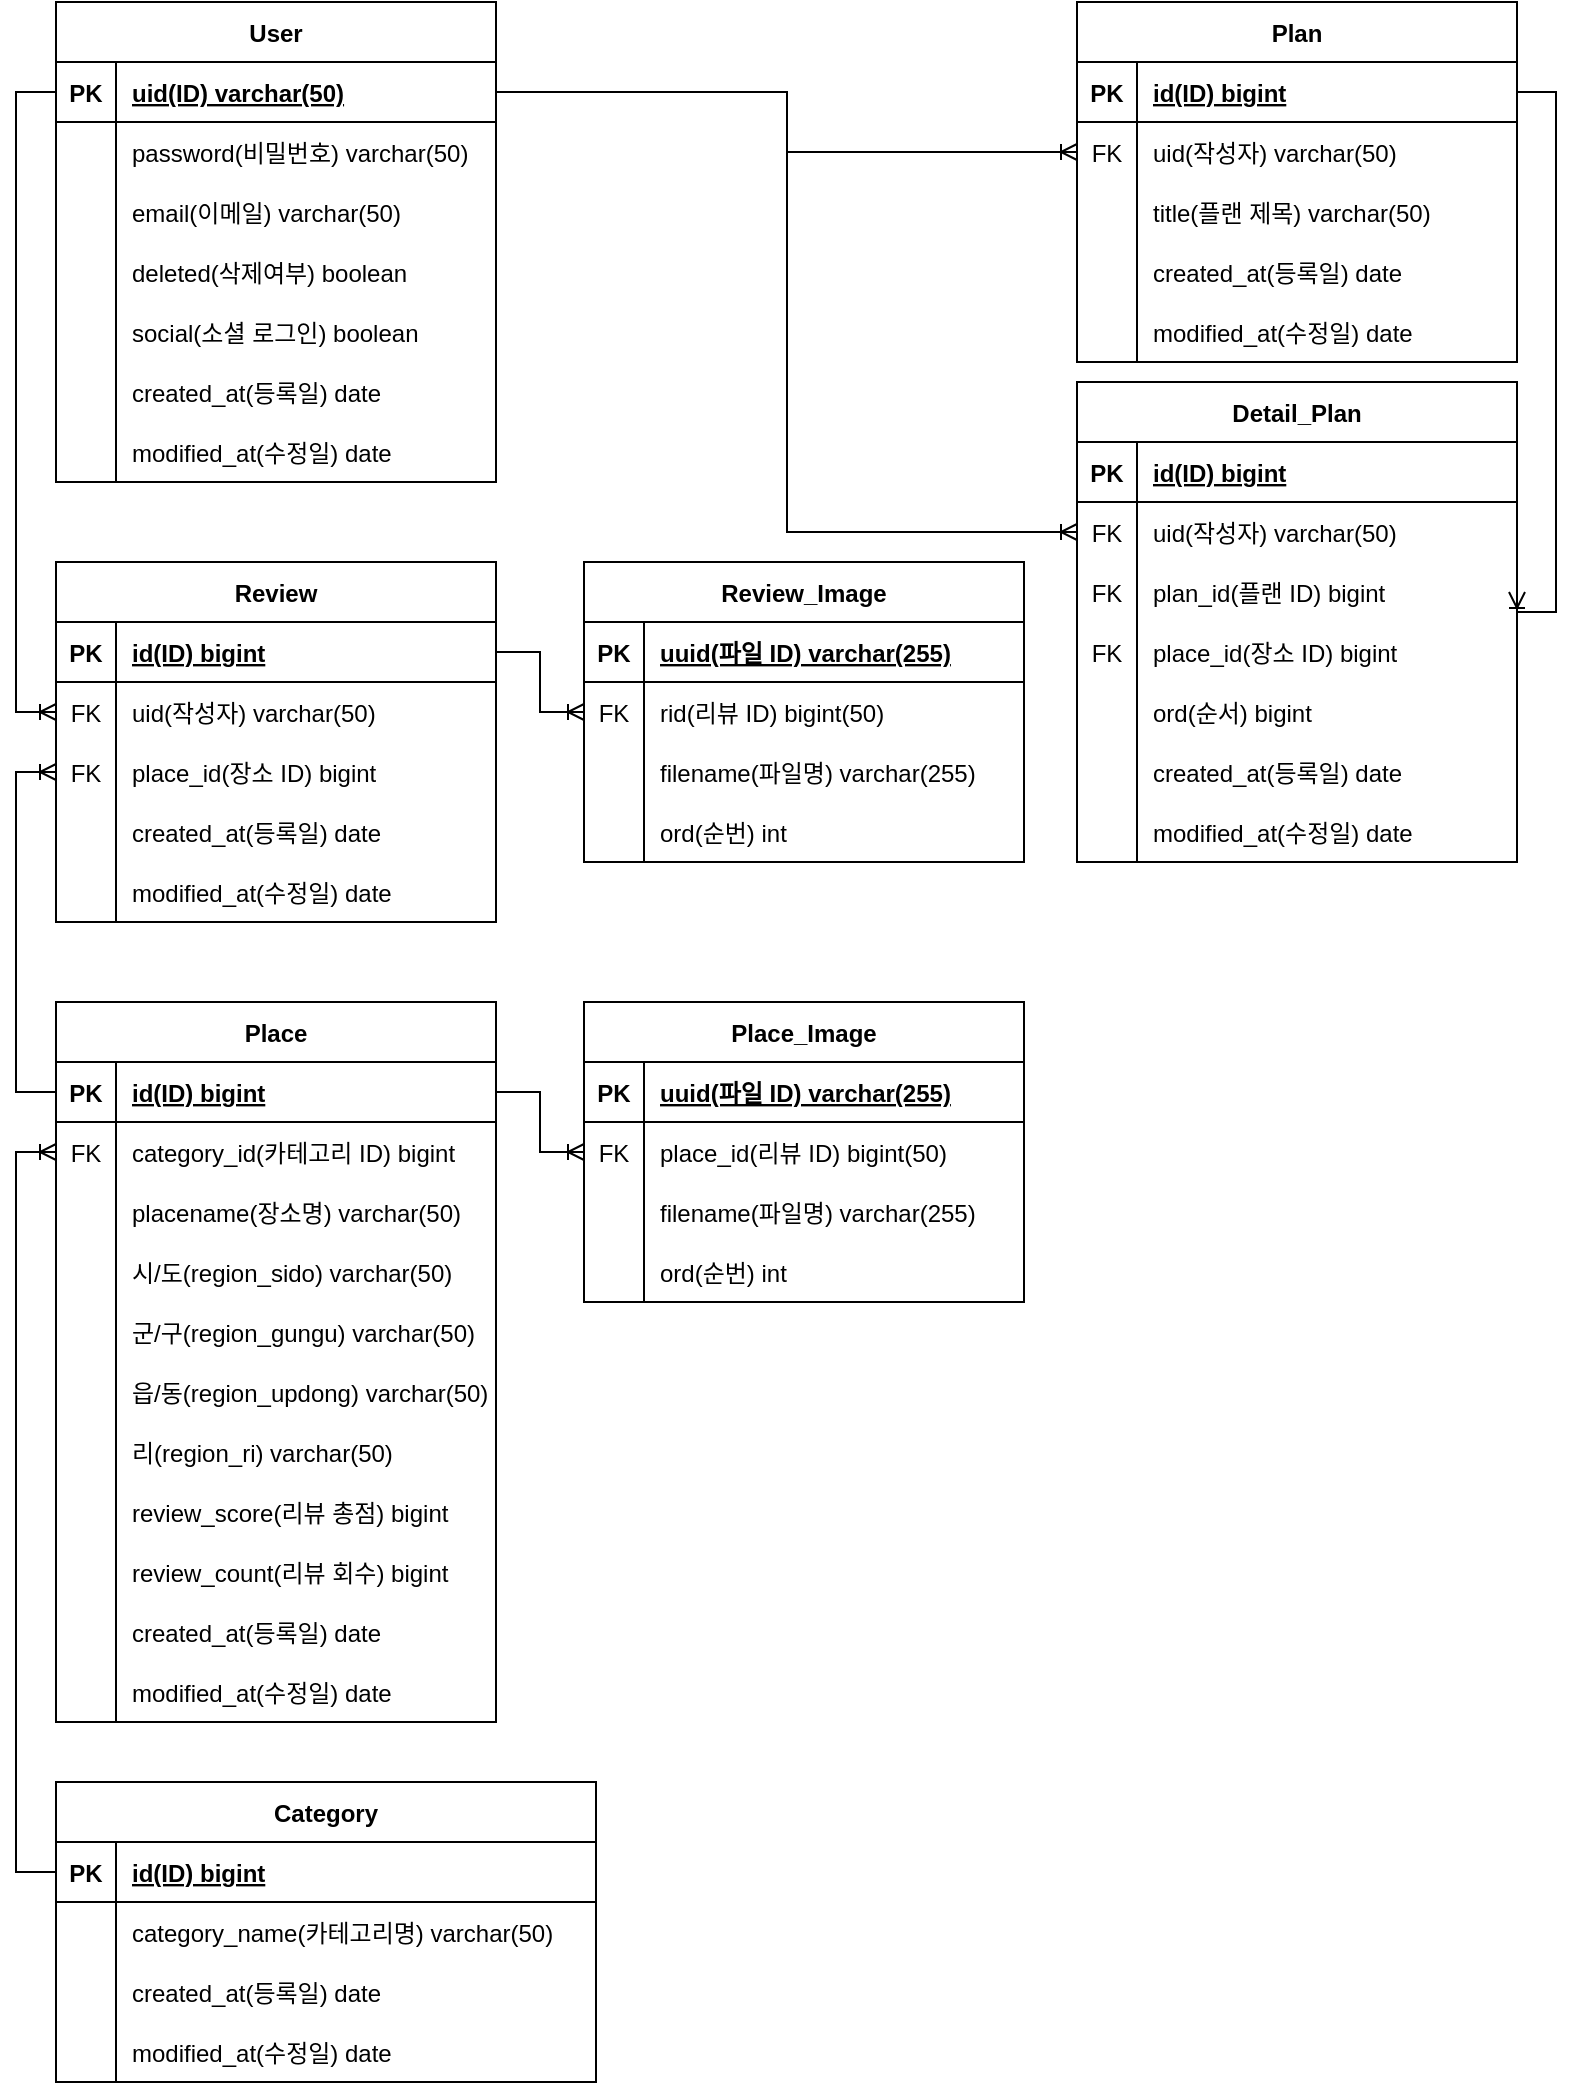 <mxfile version="20.2.3" type="github">
  <diagram id="C5RBs43oDa-KdzZeNtuy" name="Page-1">
    <mxGraphModel dx="2188" dy="1172" grid="1" gridSize="10" guides="1" tooltips="1" connect="1" arrows="1" fold="1" page="1" pageScale="1" pageWidth="827" pageHeight="1169" math="0" shadow="0">
      <root>
        <mxCell id="WIyWlLk6GJQsqaUBKTNV-0" />
        <mxCell id="WIyWlLk6GJQsqaUBKTNV-1" parent="WIyWlLk6GJQsqaUBKTNV-0" />
        <mxCell id="b-i07_85t2MNZCYWRwXk-25" value="User" style="shape=table;startSize=30;container=1;collapsible=1;childLayout=tableLayout;fixedRows=1;rowLines=0;fontStyle=1;align=center;resizeLast=1;" vertex="1" parent="WIyWlLk6GJQsqaUBKTNV-1">
          <mxGeometry x="40" y="40" width="220" height="240" as="geometry" />
        </mxCell>
        <mxCell id="b-i07_85t2MNZCYWRwXk-26" value="" style="shape=tableRow;horizontal=0;startSize=0;swimlaneHead=0;swimlaneBody=0;fillColor=none;collapsible=0;dropTarget=0;points=[[0,0.5],[1,0.5]];portConstraint=eastwest;top=0;left=0;right=0;bottom=1;" vertex="1" parent="b-i07_85t2MNZCYWRwXk-25">
          <mxGeometry y="30" width="220" height="30" as="geometry" />
        </mxCell>
        <mxCell id="b-i07_85t2MNZCYWRwXk-27" value="PK" style="shape=partialRectangle;connectable=0;fillColor=none;top=0;left=0;bottom=0;right=0;fontStyle=1;overflow=hidden;" vertex="1" parent="b-i07_85t2MNZCYWRwXk-26">
          <mxGeometry width="30" height="30" as="geometry">
            <mxRectangle width="30" height="30" as="alternateBounds" />
          </mxGeometry>
        </mxCell>
        <mxCell id="b-i07_85t2MNZCYWRwXk-28" value="uid(ID) varchar(50)" style="shape=partialRectangle;connectable=0;fillColor=none;top=0;left=0;bottom=0;right=0;align=left;spacingLeft=6;fontStyle=5;overflow=hidden;" vertex="1" parent="b-i07_85t2MNZCYWRwXk-26">
          <mxGeometry x="30" width="190" height="30" as="geometry">
            <mxRectangle width="190" height="30" as="alternateBounds" />
          </mxGeometry>
        </mxCell>
        <mxCell id="b-i07_85t2MNZCYWRwXk-29" value="" style="shape=tableRow;horizontal=0;startSize=0;swimlaneHead=0;swimlaneBody=0;fillColor=none;collapsible=0;dropTarget=0;points=[[0,0.5],[1,0.5]];portConstraint=eastwest;top=0;left=0;right=0;bottom=0;" vertex="1" parent="b-i07_85t2MNZCYWRwXk-25">
          <mxGeometry y="60" width="220" height="30" as="geometry" />
        </mxCell>
        <mxCell id="b-i07_85t2MNZCYWRwXk-30" value="" style="shape=partialRectangle;connectable=0;fillColor=none;top=0;left=0;bottom=0;right=0;editable=1;overflow=hidden;" vertex="1" parent="b-i07_85t2MNZCYWRwXk-29">
          <mxGeometry width="30" height="30" as="geometry">
            <mxRectangle width="30" height="30" as="alternateBounds" />
          </mxGeometry>
        </mxCell>
        <mxCell id="b-i07_85t2MNZCYWRwXk-31" value="password(비밀번호) varchar(50)" style="shape=partialRectangle;connectable=0;fillColor=none;top=0;left=0;bottom=0;right=0;align=left;spacingLeft=6;overflow=hidden;" vertex="1" parent="b-i07_85t2MNZCYWRwXk-29">
          <mxGeometry x="30" width="190" height="30" as="geometry">
            <mxRectangle width="190" height="30" as="alternateBounds" />
          </mxGeometry>
        </mxCell>
        <mxCell id="b-i07_85t2MNZCYWRwXk-32" value="" style="shape=tableRow;horizontal=0;startSize=0;swimlaneHead=0;swimlaneBody=0;fillColor=none;collapsible=0;dropTarget=0;points=[[0,0.5],[1,0.5]];portConstraint=eastwest;top=0;left=0;right=0;bottom=0;" vertex="1" parent="b-i07_85t2MNZCYWRwXk-25">
          <mxGeometry y="90" width="220" height="30" as="geometry" />
        </mxCell>
        <mxCell id="b-i07_85t2MNZCYWRwXk-33" value="" style="shape=partialRectangle;connectable=0;fillColor=none;top=0;left=0;bottom=0;right=0;editable=1;overflow=hidden;" vertex="1" parent="b-i07_85t2MNZCYWRwXk-32">
          <mxGeometry width="30" height="30" as="geometry">
            <mxRectangle width="30" height="30" as="alternateBounds" />
          </mxGeometry>
        </mxCell>
        <mxCell id="b-i07_85t2MNZCYWRwXk-34" value="email(이메일) varchar(50)" style="shape=partialRectangle;connectable=0;fillColor=none;top=0;left=0;bottom=0;right=0;align=left;spacingLeft=6;overflow=hidden;" vertex="1" parent="b-i07_85t2MNZCYWRwXk-32">
          <mxGeometry x="30" width="190" height="30" as="geometry">
            <mxRectangle width="190" height="30" as="alternateBounds" />
          </mxGeometry>
        </mxCell>
        <mxCell id="b-i07_85t2MNZCYWRwXk-35" value="" style="shape=tableRow;horizontal=0;startSize=0;swimlaneHead=0;swimlaneBody=0;fillColor=none;collapsible=0;dropTarget=0;points=[[0,0.5],[1,0.5]];portConstraint=eastwest;top=0;left=0;right=0;bottom=0;" vertex="1" parent="b-i07_85t2MNZCYWRwXk-25">
          <mxGeometry y="120" width="220" height="30" as="geometry" />
        </mxCell>
        <mxCell id="b-i07_85t2MNZCYWRwXk-36" value="" style="shape=partialRectangle;connectable=0;fillColor=none;top=0;left=0;bottom=0;right=0;editable=1;overflow=hidden;" vertex="1" parent="b-i07_85t2MNZCYWRwXk-35">
          <mxGeometry width="30" height="30" as="geometry">
            <mxRectangle width="30" height="30" as="alternateBounds" />
          </mxGeometry>
        </mxCell>
        <mxCell id="b-i07_85t2MNZCYWRwXk-37" value="deleted(삭제여부) boolean" style="shape=partialRectangle;connectable=0;fillColor=none;top=0;left=0;bottom=0;right=0;align=left;spacingLeft=6;overflow=hidden;" vertex="1" parent="b-i07_85t2MNZCYWRwXk-35">
          <mxGeometry x="30" width="190" height="30" as="geometry">
            <mxRectangle width="190" height="30" as="alternateBounds" />
          </mxGeometry>
        </mxCell>
        <mxCell id="b-i07_85t2MNZCYWRwXk-38" value="" style="shape=tableRow;horizontal=0;startSize=0;swimlaneHead=0;swimlaneBody=0;fillColor=none;collapsible=0;dropTarget=0;points=[[0,0.5],[1,0.5]];portConstraint=eastwest;top=0;left=0;right=0;bottom=0;" vertex="1" parent="b-i07_85t2MNZCYWRwXk-25">
          <mxGeometry y="150" width="220" height="30" as="geometry" />
        </mxCell>
        <mxCell id="b-i07_85t2MNZCYWRwXk-39" value="" style="shape=partialRectangle;connectable=0;fillColor=none;top=0;left=0;bottom=0;right=0;editable=1;overflow=hidden;" vertex="1" parent="b-i07_85t2MNZCYWRwXk-38">
          <mxGeometry width="30" height="30" as="geometry">
            <mxRectangle width="30" height="30" as="alternateBounds" />
          </mxGeometry>
        </mxCell>
        <mxCell id="b-i07_85t2MNZCYWRwXk-40" value="social(소셜 로그인) boolean" style="shape=partialRectangle;connectable=0;fillColor=none;top=0;left=0;bottom=0;right=0;align=left;spacingLeft=6;overflow=hidden;" vertex="1" parent="b-i07_85t2MNZCYWRwXk-38">
          <mxGeometry x="30" width="190" height="30" as="geometry">
            <mxRectangle width="190" height="30" as="alternateBounds" />
          </mxGeometry>
        </mxCell>
        <mxCell id="b-i07_85t2MNZCYWRwXk-41" value="" style="shape=tableRow;horizontal=0;startSize=0;swimlaneHead=0;swimlaneBody=0;fillColor=none;collapsible=0;dropTarget=0;points=[[0,0.5],[1,0.5]];portConstraint=eastwest;top=0;left=0;right=0;bottom=0;" vertex="1" parent="b-i07_85t2MNZCYWRwXk-25">
          <mxGeometry y="180" width="220" height="30" as="geometry" />
        </mxCell>
        <mxCell id="b-i07_85t2MNZCYWRwXk-42" value="" style="shape=partialRectangle;connectable=0;fillColor=none;top=0;left=0;bottom=0;right=0;editable=1;overflow=hidden;" vertex="1" parent="b-i07_85t2MNZCYWRwXk-41">
          <mxGeometry width="30" height="30" as="geometry">
            <mxRectangle width="30" height="30" as="alternateBounds" />
          </mxGeometry>
        </mxCell>
        <mxCell id="b-i07_85t2MNZCYWRwXk-43" value="created_at(등록일) date" style="shape=partialRectangle;connectable=0;fillColor=none;top=0;left=0;bottom=0;right=0;align=left;spacingLeft=6;overflow=hidden;" vertex="1" parent="b-i07_85t2MNZCYWRwXk-41">
          <mxGeometry x="30" width="190" height="30" as="geometry">
            <mxRectangle width="190" height="30" as="alternateBounds" />
          </mxGeometry>
        </mxCell>
        <mxCell id="b-i07_85t2MNZCYWRwXk-44" value="" style="shape=tableRow;horizontal=0;startSize=0;swimlaneHead=0;swimlaneBody=0;fillColor=none;collapsible=0;dropTarget=0;points=[[0,0.5],[1,0.5]];portConstraint=eastwest;top=0;left=0;right=0;bottom=0;" vertex="1" parent="b-i07_85t2MNZCYWRwXk-25">
          <mxGeometry y="210" width="220" height="30" as="geometry" />
        </mxCell>
        <mxCell id="b-i07_85t2MNZCYWRwXk-45" value="" style="shape=partialRectangle;connectable=0;fillColor=none;top=0;left=0;bottom=0;right=0;editable=1;overflow=hidden;" vertex="1" parent="b-i07_85t2MNZCYWRwXk-44">
          <mxGeometry width="30" height="30" as="geometry">
            <mxRectangle width="30" height="30" as="alternateBounds" />
          </mxGeometry>
        </mxCell>
        <mxCell id="b-i07_85t2MNZCYWRwXk-46" value="modified_at(수정일) date" style="shape=partialRectangle;connectable=0;fillColor=none;top=0;left=0;bottom=0;right=0;align=left;spacingLeft=6;overflow=hidden;" vertex="1" parent="b-i07_85t2MNZCYWRwXk-44">
          <mxGeometry x="30" width="190" height="30" as="geometry">
            <mxRectangle width="190" height="30" as="alternateBounds" />
          </mxGeometry>
        </mxCell>
        <mxCell id="b-i07_85t2MNZCYWRwXk-50" value="Plan" style="shape=table;startSize=30;container=1;collapsible=1;childLayout=tableLayout;fixedRows=1;rowLines=0;fontStyle=1;align=center;resizeLast=1;" vertex="1" parent="WIyWlLk6GJQsqaUBKTNV-1">
          <mxGeometry x="550.5" y="40" width="220" height="180" as="geometry" />
        </mxCell>
        <mxCell id="b-i07_85t2MNZCYWRwXk-51" value="" style="shape=tableRow;horizontal=0;startSize=0;swimlaneHead=0;swimlaneBody=0;fillColor=none;collapsible=0;dropTarget=0;points=[[0,0.5],[1,0.5]];portConstraint=eastwest;top=0;left=0;right=0;bottom=1;" vertex="1" parent="b-i07_85t2MNZCYWRwXk-50">
          <mxGeometry y="30" width="220" height="30" as="geometry" />
        </mxCell>
        <mxCell id="b-i07_85t2MNZCYWRwXk-52" value="PK" style="shape=partialRectangle;connectable=0;fillColor=none;top=0;left=0;bottom=0;right=0;fontStyle=1;overflow=hidden;" vertex="1" parent="b-i07_85t2MNZCYWRwXk-51">
          <mxGeometry width="30" height="30" as="geometry">
            <mxRectangle width="30" height="30" as="alternateBounds" />
          </mxGeometry>
        </mxCell>
        <mxCell id="b-i07_85t2MNZCYWRwXk-53" value="id(ID) bigint" style="shape=partialRectangle;connectable=0;fillColor=none;top=0;left=0;bottom=0;right=0;align=left;spacingLeft=6;fontStyle=5;overflow=hidden;" vertex="1" parent="b-i07_85t2MNZCYWRwXk-51">
          <mxGeometry x="30" width="190" height="30" as="geometry">
            <mxRectangle width="190" height="30" as="alternateBounds" />
          </mxGeometry>
        </mxCell>
        <mxCell id="b-i07_85t2MNZCYWRwXk-54" value="" style="shape=tableRow;horizontal=0;startSize=0;swimlaneHead=0;swimlaneBody=0;fillColor=none;collapsible=0;dropTarget=0;points=[[0,0.5],[1,0.5]];portConstraint=eastwest;top=0;left=0;right=0;bottom=0;" vertex="1" parent="b-i07_85t2MNZCYWRwXk-50">
          <mxGeometry y="60" width="220" height="30" as="geometry" />
        </mxCell>
        <mxCell id="b-i07_85t2MNZCYWRwXk-55" value="FK" style="shape=partialRectangle;connectable=0;fillColor=none;top=0;left=0;bottom=0;right=0;editable=1;overflow=hidden;" vertex="1" parent="b-i07_85t2MNZCYWRwXk-54">
          <mxGeometry width="30" height="30" as="geometry">
            <mxRectangle width="30" height="30" as="alternateBounds" />
          </mxGeometry>
        </mxCell>
        <mxCell id="b-i07_85t2MNZCYWRwXk-56" value="uid(작성자) varchar(50)" style="shape=partialRectangle;connectable=0;fillColor=none;top=0;left=0;bottom=0;right=0;align=left;spacingLeft=6;overflow=hidden;" vertex="1" parent="b-i07_85t2MNZCYWRwXk-54">
          <mxGeometry x="30" width="190" height="30" as="geometry">
            <mxRectangle width="190" height="30" as="alternateBounds" />
          </mxGeometry>
        </mxCell>
        <mxCell id="b-i07_85t2MNZCYWRwXk-57" value="" style="shape=tableRow;horizontal=0;startSize=0;swimlaneHead=0;swimlaneBody=0;fillColor=none;collapsible=0;dropTarget=0;points=[[0,0.5],[1,0.5]];portConstraint=eastwest;top=0;left=0;right=0;bottom=0;" vertex="1" parent="b-i07_85t2MNZCYWRwXk-50">
          <mxGeometry y="90" width="220" height="30" as="geometry" />
        </mxCell>
        <mxCell id="b-i07_85t2MNZCYWRwXk-58" value="" style="shape=partialRectangle;connectable=0;fillColor=none;top=0;left=0;bottom=0;right=0;editable=1;overflow=hidden;" vertex="1" parent="b-i07_85t2MNZCYWRwXk-57">
          <mxGeometry width="30" height="30" as="geometry">
            <mxRectangle width="30" height="30" as="alternateBounds" />
          </mxGeometry>
        </mxCell>
        <mxCell id="b-i07_85t2MNZCYWRwXk-59" value="title(플랜 제목) varchar(50)" style="shape=partialRectangle;connectable=0;fillColor=none;top=0;left=0;bottom=0;right=0;align=left;spacingLeft=6;overflow=hidden;" vertex="1" parent="b-i07_85t2MNZCYWRwXk-57">
          <mxGeometry x="30" width="190" height="30" as="geometry">
            <mxRectangle width="190" height="30" as="alternateBounds" />
          </mxGeometry>
        </mxCell>
        <mxCell id="b-i07_85t2MNZCYWRwXk-66" value="" style="shape=tableRow;horizontal=0;startSize=0;swimlaneHead=0;swimlaneBody=0;fillColor=none;collapsible=0;dropTarget=0;points=[[0,0.5],[1,0.5]];portConstraint=eastwest;top=0;left=0;right=0;bottom=0;" vertex="1" parent="b-i07_85t2MNZCYWRwXk-50">
          <mxGeometry y="120" width="220" height="30" as="geometry" />
        </mxCell>
        <mxCell id="b-i07_85t2MNZCYWRwXk-67" value="" style="shape=partialRectangle;connectable=0;fillColor=none;top=0;left=0;bottom=0;right=0;editable=1;overflow=hidden;" vertex="1" parent="b-i07_85t2MNZCYWRwXk-66">
          <mxGeometry width="30" height="30" as="geometry">
            <mxRectangle width="30" height="30" as="alternateBounds" />
          </mxGeometry>
        </mxCell>
        <mxCell id="b-i07_85t2MNZCYWRwXk-68" value="created_at(등록일) date" style="shape=partialRectangle;connectable=0;fillColor=none;top=0;left=0;bottom=0;right=0;align=left;spacingLeft=6;overflow=hidden;" vertex="1" parent="b-i07_85t2MNZCYWRwXk-66">
          <mxGeometry x="30" width="190" height="30" as="geometry">
            <mxRectangle width="190" height="30" as="alternateBounds" />
          </mxGeometry>
        </mxCell>
        <mxCell id="b-i07_85t2MNZCYWRwXk-69" value="" style="shape=tableRow;horizontal=0;startSize=0;swimlaneHead=0;swimlaneBody=0;fillColor=none;collapsible=0;dropTarget=0;points=[[0,0.5],[1,0.5]];portConstraint=eastwest;top=0;left=0;right=0;bottom=0;" vertex="1" parent="b-i07_85t2MNZCYWRwXk-50">
          <mxGeometry y="150" width="220" height="30" as="geometry" />
        </mxCell>
        <mxCell id="b-i07_85t2MNZCYWRwXk-70" value="" style="shape=partialRectangle;connectable=0;fillColor=none;top=0;left=0;bottom=0;right=0;editable=1;overflow=hidden;" vertex="1" parent="b-i07_85t2MNZCYWRwXk-69">
          <mxGeometry width="30" height="30" as="geometry">
            <mxRectangle width="30" height="30" as="alternateBounds" />
          </mxGeometry>
        </mxCell>
        <mxCell id="b-i07_85t2MNZCYWRwXk-71" value="modified_at(수정일) date" style="shape=partialRectangle;connectable=0;fillColor=none;top=0;left=0;bottom=0;right=0;align=left;spacingLeft=6;overflow=hidden;" vertex="1" parent="b-i07_85t2MNZCYWRwXk-69">
          <mxGeometry x="30" width="190" height="30" as="geometry">
            <mxRectangle width="190" height="30" as="alternateBounds" />
          </mxGeometry>
        </mxCell>
        <mxCell id="b-i07_85t2MNZCYWRwXk-72" value="Detail_Plan" style="shape=table;startSize=30;container=1;collapsible=1;childLayout=tableLayout;fixedRows=1;rowLines=0;fontStyle=1;align=center;resizeLast=1;" vertex="1" parent="WIyWlLk6GJQsqaUBKTNV-1">
          <mxGeometry x="550.5" y="230" width="220" height="240" as="geometry" />
        </mxCell>
        <mxCell id="b-i07_85t2MNZCYWRwXk-73" value="" style="shape=tableRow;horizontal=0;startSize=0;swimlaneHead=0;swimlaneBody=0;fillColor=none;collapsible=0;dropTarget=0;points=[[0,0.5],[1,0.5]];portConstraint=eastwest;top=0;left=0;right=0;bottom=1;" vertex="1" parent="b-i07_85t2MNZCYWRwXk-72">
          <mxGeometry y="30" width="220" height="30" as="geometry" />
        </mxCell>
        <mxCell id="b-i07_85t2MNZCYWRwXk-74" value="PK" style="shape=partialRectangle;connectable=0;fillColor=none;top=0;left=0;bottom=0;right=0;fontStyle=1;overflow=hidden;" vertex="1" parent="b-i07_85t2MNZCYWRwXk-73">
          <mxGeometry width="30" height="30" as="geometry">
            <mxRectangle width="30" height="30" as="alternateBounds" />
          </mxGeometry>
        </mxCell>
        <mxCell id="b-i07_85t2MNZCYWRwXk-75" value="id(ID) bigint" style="shape=partialRectangle;connectable=0;fillColor=none;top=0;left=0;bottom=0;right=0;align=left;spacingLeft=6;fontStyle=5;overflow=hidden;" vertex="1" parent="b-i07_85t2MNZCYWRwXk-73">
          <mxGeometry x="30" width="190" height="30" as="geometry">
            <mxRectangle width="190" height="30" as="alternateBounds" />
          </mxGeometry>
        </mxCell>
        <mxCell id="b-i07_85t2MNZCYWRwXk-76" value="" style="shape=tableRow;horizontal=0;startSize=0;swimlaneHead=0;swimlaneBody=0;fillColor=none;collapsible=0;dropTarget=0;points=[[0,0.5],[1,0.5]];portConstraint=eastwest;top=0;left=0;right=0;bottom=0;" vertex="1" parent="b-i07_85t2MNZCYWRwXk-72">
          <mxGeometry y="60" width="220" height="30" as="geometry" />
        </mxCell>
        <mxCell id="b-i07_85t2MNZCYWRwXk-77" value="FK" style="shape=partialRectangle;connectable=0;fillColor=none;top=0;left=0;bottom=0;right=0;editable=1;overflow=hidden;" vertex="1" parent="b-i07_85t2MNZCYWRwXk-76">
          <mxGeometry width="30" height="30" as="geometry">
            <mxRectangle width="30" height="30" as="alternateBounds" />
          </mxGeometry>
        </mxCell>
        <mxCell id="b-i07_85t2MNZCYWRwXk-78" value="uid(작성자) varchar(50)" style="shape=partialRectangle;connectable=0;fillColor=none;top=0;left=0;bottom=0;right=0;align=left;spacingLeft=6;overflow=hidden;" vertex="1" parent="b-i07_85t2MNZCYWRwXk-76">
          <mxGeometry x="30" width="190" height="30" as="geometry">
            <mxRectangle width="190" height="30" as="alternateBounds" />
          </mxGeometry>
        </mxCell>
        <mxCell id="b-i07_85t2MNZCYWRwXk-91" value="" style="shape=tableRow;horizontal=0;startSize=0;swimlaneHead=0;swimlaneBody=0;fillColor=none;collapsible=0;dropTarget=0;points=[[0,0.5],[1,0.5]];portConstraint=eastwest;top=0;left=0;right=0;bottom=0;" vertex="1" parent="b-i07_85t2MNZCYWRwXk-72">
          <mxGeometry y="90" width="220" height="30" as="geometry" />
        </mxCell>
        <mxCell id="b-i07_85t2MNZCYWRwXk-92" value="FK" style="shape=partialRectangle;connectable=0;fillColor=none;top=0;left=0;bottom=0;right=0;editable=1;overflow=hidden;" vertex="1" parent="b-i07_85t2MNZCYWRwXk-91">
          <mxGeometry width="30" height="30" as="geometry">
            <mxRectangle width="30" height="30" as="alternateBounds" />
          </mxGeometry>
        </mxCell>
        <mxCell id="b-i07_85t2MNZCYWRwXk-93" value="plan_id(플랜 ID) bigint" style="shape=partialRectangle;connectable=0;fillColor=none;top=0;left=0;bottom=0;right=0;align=left;spacingLeft=6;overflow=hidden;" vertex="1" parent="b-i07_85t2MNZCYWRwXk-91">
          <mxGeometry x="30" width="190" height="30" as="geometry">
            <mxRectangle width="190" height="30" as="alternateBounds" />
          </mxGeometry>
        </mxCell>
        <mxCell id="b-i07_85t2MNZCYWRwXk-79" value="" style="shape=tableRow;horizontal=0;startSize=0;swimlaneHead=0;swimlaneBody=0;fillColor=none;collapsible=0;dropTarget=0;points=[[0,0.5],[1,0.5]];portConstraint=eastwest;top=0;left=0;right=0;bottom=0;" vertex="1" parent="b-i07_85t2MNZCYWRwXk-72">
          <mxGeometry y="120" width="220" height="30" as="geometry" />
        </mxCell>
        <mxCell id="b-i07_85t2MNZCYWRwXk-80" value="FK" style="shape=partialRectangle;connectable=0;fillColor=none;top=0;left=0;bottom=0;right=0;editable=1;overflow=hidden;" vertex="1" parent="b-i07_85t2MNZCYWRwXk-79">
          <mxGeometry width="30" height="30" as="geometry">
            <mxRectangle width="30" height="30" as="alternateBounds" />
          </mxGeometry>
        </mxCell>
        <mxCell id="b-i07_85t2MNZCYWRwXk-81" value="place_id(장소 ID) bigint" style="shape=partialRectangle;connectable=0;fillColor=none;top=0;left=0;bottom=0;right=0;align=left;spacingLeft=6;overflow=hidden;" vertex="1" parent="b-i07_85t2MNZCYWRwXk-79">
          <mxGeometry x="30" width="190" height="30" as="geometry">
            <mxRectangle width="190" height="30" as="alternateBounds" />
          </mxGeometry>
        </mxCell>
        <mxCell id="b-i07_85t2MNZCYWRwXk-190" value="" style="shape=tableRow;horizontal=0;startSize=0;swimlaneHead=0;swimlaneBody=0;fillColor=none;collapsible=0;dropTarget=0;points=[[0,0.5],[1,0.5]];portConstraint=eastwest;top=0;left=0;right=0;bottom=0;" vertex="1" parent="b-i07_85t2MNZCYWRwXk-72">
          <mxGeometry y="150" width="220" height="30" as="geometry" />
        </mxCell>
        <mxCell id="b-i07_85t2MNZCYWRwXk-191" value="" style="shape=partialRectangle;connectable=0;fillColor=none;top=0;left=0;bottom=0;right=0;editable=1;overflow=hidden;" vertex="1" parent="b-i07_85t2MNZCYWRwXk-190">
          <mxGeometry width="30" height="30" as="geometry">
            <mxRectangle width="30" height="30" as="alternateBounds" />
          </mxGeometry>
        </mxCell>
        <mxCell id="b-i07_85t2MNZCYWRwXk-192" value="ord(순서) bigint" style="shape=partialRectangle;connectable=0;fillColor=none;top=0;left=0;bottom=0;right=0;align=left;spacingLeft=6;overflow=hidden;" vertex="1" parent="b-i07_85t2MNZCYWRwXk-190">
          <mxGeometry x="30" width="190" height="30" as="geometry">
            <mxRectangle width="190" height="30" as="alternateBounds" />
          </mxGeometry>
        </mxCell>
        <mxCell id="b-i07_85t2MNZCYWRwXk-85" value="" style="shape=tableRow;horizontal=0;startSize=0;swimlaneHead=0;swimlaneBody=0;fillColor=none;collapsible=0;dropTarget=0;points=[[0,0.5],[1,0.5]];portConstraint=eastwest;top=0;left=0;right=0;bottom=0;" vertex="1" parent="b-i07_85t2MNZCYWRwXk-72">
          <mxGeometry y="180" width="220" height="30" as="geometry" />
        </mxCell>
        <mxCell id="b-i07_85t2MNZCYWRwXk-86" value="" style="shape=partialRectangle;connectable=0;fillColor=none;top=0;left=0;bottom=0;right=0;editable=1;overflow=hidden;" vertex="1" parent="b-i07_85t2MNZCYWRwXk-85">
          <mxGeometry width="30" height="30" as="geometry">
            <mxRectangle width="30" height="30" as="alternateBounds" />
          </mxGeometry>
        </mxCell>
        <mxCell id="b-i07_85t2MNZCYWRwXk-87" value="created_at(등록일) date" style="shape=partialRectangle;connectable=0;fillColor=none;top=0;left=0;bottom=0;right=0;align=left;spacingLeft=6;overflow=hidden;" vertex="1" parent="b-i07_85t2MNZCYWRwXk-85">
          <mxGeometry x="30" width="190" height="30" as="geometry">
            <mxRectangle width="190" height="30" as="alternateBounds" />
          </mxGeometry>
        </mxCell>
        <mxCell id="b-i07_85t2MNZCYWRwXk-88" value="" style="shape=tableRow;horizontal=0;startSize=0;swimlaneHead=0;swimlaneBody=0;fillColor=none;collapsible=0;dropTarget=0;points=[[0,0.5],[1,0.5]];portConstraint=eastwest;top=0;left=0;right=0;bottom=0;" vertex="1" parent="b-i07_85t2MNZCYWRwXk-72">
          <mxGeometry y="210" width="220" height="30" as="geometry" />
        </mxCell>
        <mxCell id="b-i07_85t2MNZCYWRwXk-89" value="" style="shape=partialRectangle;connectable=0;fillColor=none;top=0;left=0;bottom=0;right=0;editable=1;overflow=hidden;" vertex="1" parent="b-i07_85t2MNZCYWRwXk-88">
          <mxGeometry width="30" height="30" as="geometry">
            <mxRectangle width="30" height="30" as="alternateBounds" />
          </mxGeometry>
        </mxCell>
        <mxCell id="b-i07_85t2MNZCYWRwXk-90" value="modified_at(수정일) date" style="shape=partialRectangle;connectable=0;fillColor=none;top=0;left=0;bottom=0;right=0;align=left;spacingLeft=6;overflow=hidden;" vertex="1" parent="b-i07_85t2MNZCYWRwXk-88">
          <mxGeometry x="30" width="190" height="30" as="geometry">
            <mxRectangle width="190" height="30" as="alternateBounds" />
          </mxGeometry>
        </mxCell>
        <mxCell id="b-i07_85t2MNZCYWRwXk-97" value="Place" style="shape=table;startSize=30;container=1;collapsible=1;childLayout=tableLayout;fixedRows=1;rowLines=0;fontStyle=1;align=center;resizeLast=1;" vertex="1" parent="WIyWlLk6GJQsqaUBKTNV-1">
          <mxGeometry x="40" y="540" width="220" height="360" as="geometry" />
        </mxCell>
        <mxCell id="b-i07_85t2MNZCYWRwXk-98" value="" style="shape=tableRow;horizontal=0;startSize=0;swimlaneHead=0;swimlaneBody=0;fillColor=none;collapsible=0;dropTarget=0;points=[[0,0.5],[1,0.5]];portConstraint=eastwest;top=0;left=0;right=0;bottom=1;" vertex="1" parent="b-i07_85t2MNZCYWRwXk-97">
          <mxGeometry y="30" width="220" height="30" as="geometry" />
        </mxCell>
        <mxCell id="b-i07_85t2MNZCYWRwXk-99" value="PK" style="shape=partialRectangle;connectable=0;fillColor=none;top=0;left=0;bottom=0;right=0;fontStyle=1;overflow=hidden;" vertex="1" parent="b-i07_85t2MNZCYWRwXk-98">
          <mxGeometry width="30" height="30" as="geometry">
            <mxRectangle width="30" height="30" as="alternateBounds" />
          </mxGeometry>
        </mxCell>
        <mxCell id="b-i07_85t2MNZCYWRwXk-100" value="id(ID) bigint" style="shape=partialRectangle;connectable=0;fillColor=none;top=0;left=0;bottom=0;right=0;align=left;spacingLeft=6;fontStyle=5;overflow=hidden;" vertex="1" parent="b-i07_85t2MNZCYWRwXk-98">
          <mxGeometry x="30" width="190" height="30" as="geometry">
            <mxRectangle width="190" height="30" as="alternateBounds" />
          </mxGeometry>
        </mxCell>
        <mxCell id="b-i07_85t2MNZCYWRwXk-101" value="" style="shape=tableRow;horizontal=0;startSize=0;swimlaneHead=0;swimlaneBody=0;fillColor=none;collapsible=0;dropTarget=0;points=[[0,0.5],[1,0.5]];portConstraint=eastwest;top=0;left=0;right=0;bottom=0;" vertex="1" parent="b-i07_85t2MNZCYWRwXk-97">
          <mxGeometry y="60" width="220" height="30" as="geometry" />
        </mxCell>
        <mxCell id="b-i07_85t2MNZCYWRwXk-102" value="FK" style="shape=partialRectangle;connectable=0;fillColor=none;top=0;left=0;bottom=0;right=0;editable=1;overflow=hidden;" vertex="1" parent="b-i07_85t2MNZCYWRwXk-101">
          <mxGeometry width="30" height="30" as="geometry">
            <mxRectangle width="30" height="30" as="alternateBounds" />
          </mxGeometry>
        </mxCell>
        <mxCell id="b-i07_85t2MNZCYWRwXk-103" value="category_id(카테고리 ID) bigint" style="shape=partialRectangle;connectable=0;fillColor=none;top=0;left=0;bottom=0;right=0;align=left;spacingLeft=6;overflow=hidden;" vertex="1" parent="b-i07_85t2MNZCYWRwXk-101">
          <mxGeometry x="30" width="190" height="30" as="geometry">
            <mxRectangle width="190" height="30" as="alternateBounds" />
          </mxGeometry>
        </mxCell>
        <mxCell id="b-i07_85t2MNZCYWRwXk-186" value="" style="shape=tableRow;horizontal=0;startSize=0;swimlaneHead=0;swimlaneBody=0;fillColor=none;collapsible=0;dropTarget=0;points=[[0,0.5],[1,0.5]];portConstraint=eastwest;top=0;left=0;right=0;bottom=0;" vertex="1" parent="b-i07_85t2MNZCYWRwXk-97">
          <mxGeometry y="90" width="220" height="30" as="geometry" />
        </mxCell>
        <mxCell id="b-i07_85t2MNZCYWRwXk-187" value="" style="shape=partialRectangle;connectable=0;fillColor=none;top=0;left=0;bottom=0;right=0;editable=1;overflow=hidden;" vertex="1" parent="b-i07_85t2MNZCYWRwXk-186">
          <mxGeometry width="30" height="30" as="geometry">
            <mxRectangle width="30" height="30" as="alternateBounds" />
          </mxGeometry>
        </mxCell>
        <mxCell id="b-i07_85t2MNZCYWRwXk-188" value="placename(장소명) varchar(50)" style="shape=partialRectangle;connectable=0;fillColor=none;top=0;left=0;bottom=0;right=0;align=left;spacingLeft=6;overflow=hidden;" vertex="1" parent="b-i07_85t2MNZCYWRwXk-186">
          <mxGeometry x="30" width="190" height="30" as="geometry">
            <mxRectangle width="190" height="30" as="alternateBounds" />
          </mxGeometry>
        </mxCell>
        <mxCell id="b-i07_85t2MNZCYWRwXk-116" value="" style="shape=tableRow;horizontal=0;startSize=0;swimlaneHead=0;swimlaneBody=0;fillColor=none;collapsible=0;dropTarget=0;points=[[0,0.5],[1,0.5]];portConstraint=eastwest;top=0;left=0;right=0;bottom=0;" vertex="1" parent="b-i07_85t2MNZCYWRwXk-97">
          <mxGeometry y="120" width="220" height="30" as="geometry" />
        </mxCell>
        <mxCell id="b-i07_85t2MNZCYWRwXk-117" value="" style="shape=partialRectangle;connectable=0;fillColor=none;top=0;left=0;bottom=0;right=0;editable=1;overflow=hidden;" vertex="1" parent="b-i07_85t2MNZCYWRwXk-116">
          <mxGeometry width="30" height="30" as="geometry">
            <mxRectangle width="30" height="30" as="alternateBounds" />
          </mxGeometry>
        </mxCell>
        <mxCell id="b-i07_85t2MNZCYWRwXk-118" value="시/도(region_sido) varchar(50)" style="shape=partialRectangle;connectable=0;fillColor=none;top=0;left=0;bottom=0;right=0;align=left;spacingLeft=6;overflow=hidden;" vertex="1" parent="b-i07_85t2MNZCYWRwXk-116">
          <mxGeometry x="30" width="190" height="30" as="geometry">
            <mxRectangle width="190" height="30" as="alternateBounds" />
          </mxGeometry>
        </mxCell>
        <mxCell id="b-i07_85t2MNZCYWRwXk-119" value="" style="shape=tableRow;horizontal=0;startSize=0;swimlaneHead=0;swimlaneBody=0;fillColor=none;collapsible=0;dropTarget=0;points=[[0,0.5],[1,0.5]];portConstraint=eastwest;top=0;left=0;right=0;bottom=0;" vertex="1" parent="b-i07_85t2MNZCYWRwXk-97">
          <mxGeometry y="150" width="220" height="30" as="geometry" />
        </mxCell>
        <mxCell id="b-i07_85t2MNZCYWRwXk-120" value="" style="shape=partialRectangle;connectable=0;fillColor=none;top=0;left=0;bottom=0;right=0;editable=1;overflow=hidden;" vertex="1" parent="b-i07_85t2MNZCYWRwXk-119">
          <mxGeometry width="30" height="30" as="geometry">
            <mxRectangle width="30" height="30" as="alternateBounds" />
          </mxGeometry>
        </mxCell>
        <mxCell id="b-i07_85t2MNZCYWRwXk-121" value="군/구(region_gungu) varchar(50)" style="shape=partialRectangle;connectable=0;fillColor=none;top=0;left=0;bottom=0;right=0;align=left;spacingLeft=6;overflow=hidden;" vertex="1" parent="b-i07_85t2MNZCYWRwXk-119">
          <mxGeometry x="30" width="190" height="30" as="geometry">
            <mxRectangle width="190" height="30" as="alternateBounds" />
          </mxGeometry>
        </mxCell>
        <mxCell id="b-i07_85t2MNZCYWRwXk-122" value="" style="shape=tableRow;horizontal=0;startSize=0;swimlaneHead=0;swimlaneBody=0;fillColor=none;collapsible=0;dropTarget=0;points=[[0,0.5],[1,0.5]];portConstraint=eastwest;top=0;left=0;right=0;bottom=0;" vertex="1" parent="b-i07_85t2MNZCYWRwXk-97">
          <mxGeometry y="180" width="220" height="30" as="geometry" />
        </mxCell>
        <mxCell id="b-i07_85t2MNZCYWRwXk-123" value="" style="shape=partialRectangle;connectable=0;fillColor=none;top=0;left=0;bottom=0;right=0;editable=1;overflow=hidden;" vertex="1" parent="b-i07_85t2MNZCYWRwXk-122">
          <mxGeometry width="30" height="30" as="geometry">
            <mxRectangle width="30" height="30" as="alternateBounds" />
          </mxGeometry>
        </mxCell>
        <mxCell id="b-i07_85t2MNZCYWRwXk-124" value="읍/동(region_updong) varchar(50)" style="shape=partialRectangle;connectable=0;fillColor=none;top=0;left=0;bottom=0;right=0;align=left;spacingLeft=6;overflow=hidden;" vertex="1" parent="b-i07_85t2MNZCYWRwXk-122">
          <mxGeometry x="30" width="190" height="30" as="geometry">
            <mxRectangle width="190" height="30" as="alternateBounds" />
          </mxGeometry>
        </mxCell>
        <mxCell id="b-i07_85t2MNZCYWRwXk-125" value="" style="shape=tableRow;horizontal=0;startSize=0;swimlaneHead=0;swimlaneBody=0;fillColor=none;collapsible=0;dropTarget=0;points=[[0,0.5],[1,0.5]];portConstraint=eastwest;top=0;left=0;right=0;bottom=0;" vertex="1" parent="b-i07_85t2MNZCYWRwXk-97">
          <mxGeometry y="210" width="220" height="30" as="geometry" />
        </mxCell>
        <mxCell id="b-i07_85t2MNZCYWRwXk-126" value="" style="shape=partialRectangle;connectable=0;fillColor=none;top=0;left=0;bottom=0;right=0;editable=1;overflow=hidden;" vertex="1" parent="b-i07_85t2MNZCYWRwXk-125">
          <mxGeometry width="30" height="30" as="geometry">
            <mxRectangle width="30" height="30" as="alternateBounds" />
          </mxGeometry>
        </mxCell>
        <mxCell id="b-i07_85t2MNZCYWRwXk-127" value="리(region_ri) varchar(50)" style="shape=partialRectangle;connectable=0;fillColor=none;top=0;left=0;bottom=0;right=0;align=left;spacingLeft=6;overflow=hidden;" vertex="1" parent="b-i07_85t2MNZCYWRwXk-125">
          <mxGeometry x="30" width="190" height="30" as="geometry">
            <mxRectangle width="190" height="30" as="alternateBounds" />
          </mxGeometry>
        </mxCell>
        <mxCell id="b-i07_85t2MNZCYWRwXk-104" value="" style="shape=tableRow;horizontal=0;startSize=0;swimlaneHead=0;swimlaneBody=0;fillColor=none;collapsible=0;dropTarget=0;points=[[0,0.5],[1,0.5]];portConstraint=eastwest;top=0;left=0;right=0;bottom=0;" vertex="1" parent="b-i07_85t2MNZCYWRwXk-97">
          <mxGeometry y="240" width="220" height="30" as="geometry" />
        </mxCell>
        <mxCell id="b-i07_85t2MNZCYWRwXk-105" value="" style="shape=partialRectangle;connectable=0;fillColor=none;top=0;left=0;bottom=0;right=0;editable=1;overflow=hidden;" vertex="1" parent="b-i07_85t2MNZCYWRwXk-104">
          <mxGeometry width="30" height="30" as="geometry">
            <mxRectangle width="30" height="30" as="alternateBounds" />
          </mxGeometry>
        </mxCell>
        <mxCell id="b-i07_85t2MNZCYWRwXk-106" value="review_score(리뷰 총점) bigint" style="shape=partialRectangle;connectable=0;fillColor=none;top=0;left=0;bottom=0;right=0;align=left;spacingLeft=6;overflow=hidden;" vertex="1" parent="b-i07_85t2MNZCYWRwXk-104">
          <mxGeometry x="30" width="190" height="30" as="geometry">
            <mxRectangle width="190" height="30" as="alternateBounds" />
          </mxGeometry>
        </mxCell>
        <mxCell id="b-i07_85t2MNZCYWRwXk-113" value="" style="shape=tableRow;horizontal=0;startSize=0;swimlaneHead=0;swimlaneBody=0;fillColor=none;collapsible=0;dropTarget=0;points=[[0,0.5],[1,0.5]];portConstraint=eastwest;top=0;left=0;right=0;bottom=0;" vertex="1" parent="b-i07_85t2MNZCYWRwXk-97">
          <mxGeometry y="270" width="220" height="30" as="geometry" />
        </mxCell>
        <mxCell id="b-i07_85t2MNZCYWRwXk-114" value="" style="shape=partialRectangle;connectable=0;fillColor=none;top=0;left=0;bottom=0;right=0;editable=1;overflow=hidden;" vertex="1" parent="b-i07_85t2MNZCYWRwXk-113">
          <mxGeometry width="30" height="30" as="geometry">
            <mxRectangle width="30" height="30" as="alternateBounds" />
          </mxGeometry>
        </mxCell>
        <mxCell id="b-i07_85t2MNZCYWRwXk-115" value="review_count(리뷰 회수) bigint" style="shape=partialRectangle;connectable=0;fillColor=none;top=0;left=0;bottom=0;right=0;align=left;spacingLeft=6;overflow=hidden;" vertex="1" parent="b-i07_85t2MNZCYWRwXk-113">
          <mxGeometry x="30" width="190" height="30" as="geometry">
            <mxRectangle width="190" height="30" as="alternateBounds" />
          </mxGeometry>
        </mxCell>
        <mxCell id="b-i07_85t2MNZCYWRwXk-107" value="" style="shape=tableRow;horizontal=0;startSize=0;swimlaneHead=0;swimlaneBody=0;fillColor=none;collapsible=0;dropTarget=0;points=[[0,0.5],[1,0.5]];portConstraint=eastwest;top=0;left=0;right=0;bottom=0;" vertex="1" parent="b-i07_85t2MNZCYWRwXk-97">
          <mxGeometry y="300" width="220" height="30" as="geometry" />
        </mxCell>
        <mxCell id="b-i07_85t2MNZCYWRwXk-108" value="" style="shape=partialRectangle;connectable=0;fillColor=none;top=0;left=0;bottom=0;right=0;editable=1;overflow=hidden;" vertex="1" parent="b-i07_85t2MNZCYWRwXk-107">
          <mxGeometry width="30" height="30" as="geometry">
            <mxRectangle width="30" height="30" as="alternateBounds" />
          </mxGeometry>
        </mxCell>
        <mxCell id="b-i07_85t2MNZCYWRwXk-109" value="created_at(등록일) date" style="shape=partialRectangle;connectable=0;fillColor=none;top=0;left=0;bottom=0;right=0;align=left;spacingLeft=6;overflow=hidden;" vertex="1" parent="b-i07_85t2MNZCYWRwXk-107">
          <mxGeometry x="30" width="190" height="30" as="geometry">
            <mxRectangle width="190" height="30" as="alternateBounds" />
          </mxGeometry>
        </mxCell>
        <mxCell id="b-i07_85t2MNZCYWRwXk-110" value="" style="shape=tableRow;horizontal=0;startSize=0;swimlaneHead=0;swimlaneBody=0;fillColor=none;collapsible=0;dropTarget=0;points=[[0,0.5],[1,0.5]];portConstraint=eastwest;top=0;left=0;right=0;bottom=0;" vertex="1" parent="b-i07_85t2MNZCYWRwXk-97">
          <mxGeometry y="330" width="220" height="30" as="geometry" />
        </mxCell>
        <mxCell id="b-i07_85t2MNZCYWRwXk-111" value="" style="shape=partialRectangle;connectable=0;fillColor=none;top=0;left=0;bottom=0;right=0;editable=1;overflow=hidden;" vertex="1" parent="b-i07_85t2MNZCYWRwXk-110">
          <mxGeometry width="30" height="30" as="geometry">
            <mxRectangle width="30" height="30" as="alternateBounds" />
          </mxGeometry>
        </mxCell>
        <mxCell id="b-i07_85t2MNZCYWRwXk-112" value="modified_at(수정일) date" style="shape=partialRectangle;connectable=0;fillColor=none;top=0;left=0;bottom=0;right=0;align=left;spacingLeft=6;overflow=hidden;" vertex="1" parent="b-i07_85t2MNZCYWRwXk-110">
          <mxGeometry x="30" width="190" height="30" as="geometry">
            <mxRectangle width="190" height="30" as="alternateBounds" />
          </mxGeometry>
        </mxCell>
        <mxCell id="b-i07_85t2MNZCYWRwXk-128" value="Review" style="shape=table;startSize=30;container=1;collapsible=1;childLayout=tableLayout;fixedRows=1;rowLines=0;fontStyle=1;align=center;resizeLast=1;" vertex="1" parent="WIyWlLk6GJQsqaUBKTNV-1">
          <mxGeometry x="40" y="320" width="220" height="180" as="geometry" />
        </mxCell>
        <mxCell id="b-i07_85t2MNZCYWRwXk-129" value="" style="shape=tableRow;horizontal=0;startSize=0;swimlaneHead=0;swimlaneBody=0;fillColor=none;collapsible=0;dropTarget=0;points=[[0,0.5],[1,0.5]];portConstraint=eastwest;top=0;left=0;right=0;bottom=1;" vertex="1" parent="b-i07_85t2MNZCYWRwXk-128">
          <mxGeometry y="30" width="220" height="30" as="geometry" />
        </mxCell>
        <mxCell id="b-i07_85t2MNZCYWRwXk-130" value="PK" style="shape=partialRectangle;connectable=0;fillColor=none;top=0;left=0;bottom=0;right=0;fontStyle=1;overflow=hidden;" vertex="1" parent="b-i07_85t2MNZCYWRwXk-129">
          <mxGeometry width="30" height="30" as="geometry">
            <mxRectangle width="30" height="30" as="alternateBounds" />
          </mxGeometry>
        </mxCell>
        <mxCell id="b-i07_85t2MNZCYWRwXk-131" value="id(ID) bigint" style="shape=partialRectangle;connectable=0;fillColor=none;top=0;left=0;bottom=0;right=0;align=left;spacingLeft=6;fontStyle=5;overflow=hidden;" vertex="1" parent="b-i07_85t2MNZCYWRwXk-129">
          <mxGeometry x="30" width="190" height="30" as="geometry">
            <mxRectangle width="190" height="30" as="alternateBounds" />
          </mxGeometry>
        </mxCell>
        <mxCell id="b-i07_85t2MNZCYWRwXk-132" value="" style="shape=tableRow;horizontal=0;startSize=0;swimlaneHead=0;swimlaneBody=0;fillColor=none;collapsible=0;dropTarget=0;points=[[0,0.5],[1,0.5]];portConstraint=eastwest;top=0;left=0;right=0;bottom=0;" vertex="1" parent="b-i07_85t2MNZCYWRwXk-128">
          <mxGeometry y="60" width="220" height="30" as="geometry" />
        </mxCell>
        <mxCell id="b-i07_85t2MNZCYWRwXk-133" value="FK" style="shape=partialRectangle;connectable=0;fillColor=none;top=0;left=0;bottom=0;right=0;editable=1;overflow=hidden;" vertex="1" parent="b-i07_85t2MNZCYWRwXk-132">
          <mxGeometry width="30" height="30" as="geometry">
            <mxRectangle width="30" height="30" as="alternateBounds" />
          </mxGeometry>
        </mxCell>
        <mxCell id="b-i07_85t2MNZCYWRwXk-134" value="uid(작성자) varchar(50)" style="shape=partialRectangle;connectable=0;fillColor=none;top=0;left=0;bottom=0;right=0;align=left;spacingLeft=6;overflow=hidden;" vertex="1" parent="b-i07_85t2MNZCYWRwXk-132">
          <mxGeometry x="30" width="190" height="30" as="geometry">
            <mxRectangle width="190" height="30" as="alternateBounds" />
          </mxGeometry>
        </mxCell>
        <mxCell id="b-i07_85t2MNZCYWRwXk-135" value="" style="shape=tableRow;horizontal=0;startSize=0;swimlaneHead=0;swimlaneBody=0;fillColor=none;collapsible=0;dropTarget=0;points=[[0,0.5],[1,0.5]];portConstraint=eastwest;top=0;left=0;right=0;bottom=0;" vertex="1" parent="b-i07_85t2MNZCYWRwXk-128">
          <mxGeometry y="90" width="220" height="30" as="geometry" />
        </mxCell>
        <mxCell id="b-i07_85t2MNZCYWRwXk-136" value="FK" style="shape=partialRectangle;connectable=0;fillColor=none;top=0;left=0;bottom=0;right=0;editable=1;overflow=hidden;" vertex="1" parent="b-i07_85t2MNZCYWRwXk-135">
          <mxGeometry width="30" height="30" as="geometry">
            <mxRectangle width="30" height="30" as="alternateBounds" />
          </mxGeometry>
        </mxCell>
        <mxCell id="b-i07_85t2MNZCYWRwXk-137" value="place_id(장소 ID) bigint" style="shape=partialRectangle;connectable=0;fillColor=none;top=0;left=0;bottom=0;right=0;align=left;spacingLeft=6;overflow=hidden;" vertex="1" parent="b-i07_85t2MNZCYWRwXk-135">
          <mxGeometry x="30" width="190" height="30" as="geometry">
            <mxRectangle width="190" height="30" as="alternateBounds" />
          </mxGeometry>
        </mxCell>
        <mxCell id="b-i07_85t2MNZCYWRwXk-138" value="" style="shape=tableRow;horizontal=0;startSize=0;swimlaneHead=0;swimlaneBody=0;fillColor=none;collapsible=0;dropTarget=0;points=[[0,0.5],[1,0.5]];portConstraint=eastwest;top=0;left=0;right=0;bottom=0;" vertex="1" parent="b-i07_85t2MNZCYWRwXk-128">
          <mxGeometry y="120" width="220" height="30" as="geometry" />
        </mxCell>
        <mxCell id="b-i07_85t2MNZCYWRwXk-139" value="" style="shape=partialRectangle;connectable=0;fillColor=none;top=0;left=0;bottom=0;right=0;editable=1;overflow=hidden;" vertex="1" parent="b-i07_85t2MNZCYWRwXk-138">
          <mxGeometry width="30" height="30" as="geometry">
            <mxRectangle width="30" height="30" as="alternateBounds" />
          </mxGeometry>
        </mxCell>
        <mxCell id="b-i07_85t2MNZCYWRwXk-140" value="created_at(등록일) date" style="shape=partialRectangle;connectable=0;fillColor=none;top=0;left=0;bottom=0;right=0;align=left;spacingLeft=6;overflow=hidden;" vertex="1" parent="b-i07_85t2MNZCYWRwXk-138">
          <mxGeometry x="30" width="190" height="30" as="geometry">
            <mxRectangle width="190" height="30" as="alternateBounds" />
          </mxGeometry>
        </mxCell>
        <mxCell id="b-i07_85t2MNZCYWRwXk-141" value="" style="shape=tableRow;horizontal=0;startSize=0;swimlaneHead=0;swimlaneBody=0;fillColor=none;collapsible=0;dropTarget=0;points=[[0,0.5],[1,0.5]];portConstraint=eastwest;top=0;left=0;right=0;bottom=0;" vertex="1" parent="b-i07_85t2MNZCYWRwXk-128">
          <mxGeometry y="150" width="220" height="30" as="geometry" />
        </mxCell>
        <mxCell id="b-i07_85t2MNZCYWRwXk-142" value="" style="shape=partialRectangle;connectable=0;fillColor=none;top=0;left=0;bottom=0;right=0;editable=1;overflow=hidden;" vertex="1" parent="b-i07_85t2MNZCYWRwXk-141">
          <mxGeometry width="30" height="30" as="geometry">
            <mxRectangle width="30" height="30" as="alternateBounds" />
          </mxGeometry>
        </mxCell>
        <mxCell id="b-i07_85t2MNZCYWRwXk-143" value="modified_at(수정일) date" style="shape=partialRectangle;connectable=0;fillColor=none;top=0;left=0;bottom=0;right=0;align=left;spacingLeft=6;overflow=hidden;" vertex="1" parent="b-i07_85t2MNZCYWRwXk-141">
          <mxGeometry x="30" width="190" height="30" as="geometry">
            <mxRectangle width="190" height="30" as="alternateBounds" />
          </mxGeometry>
        </mxCell>
        <mxCell id="b-i07_85t2MNZCYWRwXk-147" value="Category" style="shape=table;startSize=30;container=1;collapsible=1;childLayout=tableLayout;fixedRows=1;rowLines=0;fontStyle=1;align=center;resizeLast=1;" vertex="1" parent="WIyWlLk6GJQsqaUBKTNV-1">
          <mxGeometry x="40" y="930" width="270" height="150" as="geometry" />
        </mxCell>
        <mxCell id="b-i07_85t2MNZCYWRwXk-148" value="" style="shape=tableRow;horizontal=0;startSize=0;swimlaneHead=0;swimlaneBody=0;fillColor=none;collapsible=0;dropTarget=0;points=[[0,0.5],[1,0.5]];portConstraint=eastwest;top=0;left=0;right=0;bottom=1;" vertex="1" parent="b-i07_85t2MNZCYWRwXk-147">
          <mxGeometry y="30" width="270" height="30" as="geometry" />
        </mxCell>
        <mxCell id="b-i07_85t2MNZCYWRwXk-149" value="PK" style="shape=partialRectangle;connectable=0;fillColor=none;top=0;left=0;bottom=0;right=0;fontStyle=1;overflow=hidden;" vertex="1" parent="b-i07_85t2MNZCYWRwXk-148">
          <mxGeometry width="30" height="30" as="geometry">
            <mxRectangle width="30" height="30" as="alternateBounds" />
          </mxGeometry>
        </mxCell>
        <mxCell id="b-i07_85t2MNZCYWRwXk-150" value="id(ID) bigint" style="shape=partialRectangle;connectable=0;fillColor=none;top=0;left=0;bottom=0;right=0;align=left;spacingLeft=6;fontStyle=5;overflow=hidden;" vertex="1" parent="b-i07_85t2MNZCYWRwXk-148">
          <mxGeometry x="30" width="240" height="30" as="geometry">
            <mxRectangle width="240" height="30" as="alternateBounds" />
          </mxGeometry>
        </mxCell>
        <mxCell id="b-i07_85t2MNZCYWRwXk-151" value="" style="shape=tableRow;horizontal=0;startSize=0;swimlaneHead=0;swimlaneBody=0;fillColor=none;collapsible=0;dropTarget=0;points=[[0,0.5],[1,0.5]];portConstraint=eastwest;top=0;left=0;right=0;bottom=0;" vertex="1" parent="b-i07_85t2MNZCYWRwXk-147">
          <mxGeometry y="60" width="270" height="30" as="geometry" />
        </mxCell>
        <mxCell id="b-i07_85t2MNZCYWRwXk-152" value="" style="shape=partialRectangle;connectable=0;fillColor=none;top=0;left=0;bottom=0;right=0;editable=1;overflow=hidden;" vertex="1" parent="b-i07_85t2MNZCYWRwXk-151">
          <mxGeometry width="30" height="30" as="geometry">
            <mxRectangle width="30" height="30" as="alternateBounds" />
          </mxGeometry>
        </mxCell>
        <mxCell id="b-i07_85t2MNZCYWRwXk-153" value="category_name(카테고리명) varchar(50)" style="shape=partialRectangle;connectable=0;fillColor=none;top=0;left=0;bottom=0;right=0;align=left;spacingLeft=6;overflow=hidden;" vertex="1" parent="b-i07_85t2MNZCYWRwXk-151">
          <mxGeometry x="30" width="240" height="30" as="geometry">
            <mxRectangle width="240" height="30" as="alternateBounds" />
          </mxGeometry>
        </mxCell>
        <mxCell id="b-i07_85t2MNZCYWRwXk-175" value="" style="shape=tableRow;horizontal=0;startSize=0;swimlaneHead=0;swimlaneBody=0;fillColor=none;collapsible=0;dropTarget=0;points=[[0,0.5],[1,0.5]];portConstraint=eastwest;top=0;left=0;right=0;bottom=0;" vertex="1" parent="b-i07_85t2MNZCYWRwXk-147">
          <mxGeometry y="90" width="270" height="30" as="geometry" />
        </mxCell>
        <mxCell id="b-i07_85t2MNZCYWRwXk-176" value="" style="shape=partialRectangle;connectable=0;fillColor=none;top=0;left=0;bottom=0;right=0;editable=1;overflow=hidden;" vertex="1" parent="b-i07_85t2MNZCYWRwXk-175">
          <mxGeometry width="30" height="30" as="geometry">
            <mxRectangle width="30" height="30" as="alternateBounds" />
          </mxGeometry>
        </mxCell>
        <mxCell id="b-i07_85t2MNZCYWRwXk-177" value="created_at(등록일) date" style="shape=partialRectangle;connectable=0;fillColor=none;top=0;left=0;bottom=0;right=0;align=left;spacingLeft=6;overflow=hidden;" vertex="1" parent="b-i07_85t2MNZCYWRwXk-175">
          <mxGeometry x="30" width="240" height="30" as="geometry">
            <mxRectangle width="240" height="30" as="alternateBounds" />
          </mxGeometry>
        </mxCell>
        <mxCell id="b-i07_85t2MNZCYWRwXk-178" value="" style="shape=tableRow;horizontal=0;startSize=0;swimlaneHead=0;swimlaneBody=0;fillColor=none;collapsible=0;dropTarget=0;points=[[0,0.5],[1,0.5]];portConstraint=eastwest;top=0;left=0;right=0;bottom=0;" vertex="1" parent="b-i07_85t2MNZCYWRwXk-147">
          <mxGeometry y="120" width="270" height="30" as="geometry" />
        </mxCell>
        <mxCell id="b-i07_85t2MNZCYWRwXk-179" value="" style="shape=partialRectangle;connectable=0;fillColor=none;top=0;left=0;bottom=0;right=0;editable=1;overflow=hidden;" vertex="1" parent="b-i07_85t2MNZCYWRwXk-178">
          <mxGeometry width="30" height="30" as="geometry">
            <mxRectangle width="30" height="30" as="alternateBounds" />
          </mxGeometry>
        </mxCell>
        <mxCell id="b-i07_85t2MNZCYWRwXk-180" value="modified_at(수정일) date" style="shape=partialRectangle;connectable=0;fillColor=none;top=0;left=0;bottom=0;right=0;align=left;spacingLeft=6;overflow=hidden;" vertex="1" parent="b-i07_85t2MNZCYWRwXk-178">
          <mxGeometry x="30" width="240" height="30" as="geometry">
            <mxRectangle width="240" height="30" as="alternateBounds" />
          </mxGeometry>
        </mxCell>
        <mxCell id="b-i07_85t2MNZCYWRwXk-181" value="" style="edgeStyle=elbowEdgeStyle;fontSize=12;html=1;endArrow=ERoneToMany;rounded=0;entryX=0;entryY=0.5;entryDx=0;entryDy=0;exitX=1;exitY=0.5;exitDx=0;exitDy=0;" edge="1" parent="WIyWlLk6GJQsqaUBKTNV-1" source="b-i07_85t2MNZCYWRwXk-26" target="b-i07_85t2MNZCYWRwXk-54">
          <mxGeometry width="100" height="100" relative="1" as="geometry">
            <mxPoint x="190" y="190" as="sourcePoint" />
            <mxPoint x="290" y="90" as="targetPoint" />
          </mxGeometry>
        </mxCell>
        <mxCell id="b-i07_85t2MNZCYWRwXk-182" value="" style="edgeStyle=orthogonalEdgeStyle;fontSize=12;html=1;endArrow=ERoneToMany;rounded=0;entryX=1;entryY=0.5;entryDx=0;entryDy=0;exitX=1;exitY=0.5;exitDx=0;exitDy=0;" edge="1" parent="WIyWlLk6GJQsqaUBKTNV-1" source="b-i07_85t2MNZCYWRwXk-51" target="b-i07_85t2MNZCYWRwXk-91">
          <mxGeometry width="100" height="100" relative="1" as="geometry">
            <mxPoint x="360" y="340" as="sourcePoint" />
            <mxPoint x="460" y="240" as="targetPoint" />
            <Array as="points">
              <mxPoint x="790" y="85" />
              <mxPoint x="790" y="345" />
            </Array>
          </mxGeometry>
        </mxCell>
        <mxCell id="b-i07_85t2MNZCYWRwXk-183" value="" style="edgeStyle=elbowEdgeStyle;fontSize=12;html=1;endArrow=ERoneToMany;rounded=0;entryX=0;entryY=0.5;entryDx=0;entryDy=0;exitX=1;exitY=0.5;exitDx=0;exitDy=0;" edge="1" parent="WIyWlLk6GJQsqaUBKTNV-1" source="b-i07_85t2MNZCYWRwXk-26" target="b-i07_85t2MNZCYWRwXk-76">
          <mxGeometry width="100" height="100" relative="1" as="geometry">
            <mxPoint x="90" y="410" as="sourcePoint" />
            <mxPoint x="190" y="310" as="targetPoint" />
          </mxGeometry>
        </mxCell>
        <mxCell id="b-i07_85t2MNZCYWRwXk-184" value="" style="edgeStyle=elbowEdgeStyle;fontSize=12;html=1;endArrow=ERoneToMany;rounded=0;entryX=0;entryY=0.5;entryDx=0;entryDy=0;exitX=0;exitY=0.5;exitDx=0;exitDy=0;" edge="1" parent="WIyWlLk6GJQsqaUBKTNV-1" source="b-i07_85t2MNZCYWRwXk-26" target="b-i07_85t2MNZCYWRwXk-132">
          <mxGeometry width="100" height="100" relative="1" as="geometry">
            <mxPoint x="90" y="410" as="sourcePoint" />
            <mxPoint x="190" y="310" as="targetPoint" />
            <Array as="points">
              <mxPoint x="20" y="230" />
            </Array>
          </mxGeometry>
        </mxCell>
        <mxCell id="b-i07_85t2MNZCYWRwXk-185" value="" style="edgeStyle=elbowEdgeStyle;fontSize=12;html=1;endArrow=ERoneToMany;rounded=0;entryX=0;entryY=0.5;entryDx=0;entryDy=0;exitX=0;exitY=0.5;exitDx=0;exitDy=0;" edge="1" parent="WIyWlLk6GJQsqaUBKTNV-1" source="b-i07_85t2MNZCYWRwXk-98" target="b-i07_85t2MNZCYWRwXk-135">
          <mxGeometry width="100" height="100" relative="1" as="geometry">
            <mxPoint x="90" y="600" as="sourcePoint" />
            <mxPoint x="190" y="500" as="targetPoint" />
            <Array as="points">
              <mxPoint x="20" y="500" />
            </Array>
          </mxGeometry>
        </mxCell>
        <mxCell id="b-i07_85t2MNZCYWRwXk-189" value="" style="edgeStyle=elbowEdgeStyle;fontSize=12;html=1;endArrow=ERoneToMany;rounded=0;entryX=0;entryY=0.5;entryDx=0;entryDy=0;exitX=0;exitY=0.5;exitDx=0;exitDy=0;" edge="1" parent="WIyWlLk6GJQsqaUBKTNV-1" source="b-i07_85t2MNZCYWRwXk-148" target="b-i07_85t2MNZCYWRwXk-101">
          <mxGeometry width="100" height="100" relative="1" as="geometry">
            <mxPoint x="120" y="690" as="sourcePoint" />
            <mxPoint x="220" y="590" as="targetPoint" />
            <Array as="points">
              <mxPoint x="20" y="790" />
            </Array>
          </mxGeometry>
        </mxCell>
        <mxCell id="b-i07_85t2MNZCYWRwXk-193" value="Review_Image" style="shape=table;startSize=30;container=1;collapsible=1;childLayout=tableLayout;fixedRows=1;rowLines=0;fontStyle=1;align=center;resizeLast=1;" vertex="1" parent="WIyWlLk6GJQsqaUBKTNV-1">
          <mxGeometry x="304" y="320" width="220" height="150" as="geometry" />
        </mxCell>
        <mxCell id="b-i07_85t2MNZCYWRwXk-194" value="" style="shape=tableRow;horizontal=0;startSize=0;swimlaneHead=0;swimlaneBody=0;fillColor=none;collapsible=0;dropTarget=0;points=[[0,0.5],[1,0.5]];portConstraint=eastwest;top=0;left=0;right=0;bottom=1;" vertex="1" parent="b-i07_85t2MNZCYWRwXk-193">
          <mxGeometry y="30" width="220" height="30" as="geometry" />
        </mxCell>
        <mxCell id="b-i07_85t2MNZCYWRwXk-195" value="PK" style="shape=partialRectangle;connectable=0;fillColor=none;top=0;left=0;bottom=0;right=0;fontStyle=1;overflow=hidden;" vertex="1" parent="b-i07_85t2MNZCYWRwXk-194">
          <mxGeometry width="30" height="30" as="geometry">
            <mxRectangle width="30" height="30" as="alternateBounds" />
          </mxGeometry>
        </mxCell>
        <mxCell id="b-i07_85t2MNZCYWRwXk-196" value="uuid(파일 ID) varchar(255)" style="shape=partialRectangle;connectable=0;fillColor=none;top=0;left=0;bottom=0;right=0;align=left;spacingLeft=6;fontStyle=5;overflow=hidden;" vertex="1" parent="b-i07_85t2MNZCYWRwXk-194">
          <mxGeometry x="30" width="190" height="30" as="geometry">
            <mxRectangle width="190" height="30" as="alternateBounds" />
          </mxGeometry>
        </mxCell>
        <mxCell id="b-i07_85t2MNZCYWRwXk-197" value="" style="shape=tableRow;horizontal=0;startSize=0;swimlaneHead=0;swimlaneBody=0;fillColor=none;collapsible=0;dropTarget=0;points=[[0,0.5],[1,0.5]];portConstraint=eastwest;top=0;left=0;right=0;bottom=0;" vertex="1" parent="b-i07_85t2MNZCYWRwXk-193">
          <mxGeometry y="60" width="220" height="30" as="geometry" />
        </mxCell>
        <mxCell id="b-i07_85t2MNZCYWRwXk-198" value="FK" style="shape=partialRectangle;connectable=0;fillColor=none;top=0;left=0;bottom=0;right=0;editable=1;overflow=hidden;" vertex="1" parent="b-i07_85t2MNZCYWRwXk-197">
          <mxGeometry width="30" height="30" as="geometry">
            <mxRectangle width="30" height="30" as="alternateBounds" />
          </mxGeometry>
        </mxCell>
        <mxCell id="b-i07_85t2MNZCYWRwXk-199" value="rid(리뷰 ID) bigint(50)" style="shape=partialRectangle;connectable=0;fillColor=none;top=0;left=0;bottom=0;right=0;align=left;spacingLeft=6;overflow=hidden;" vertex="1" parent="b-i07_85t2MNZCYWRwXk-197">
          <mxGeometry x="30" width="190" height="30" as="geometry">
            <mxRectangle width="190" height="30" as="alternateBounds" />
          </mxGeometry>
        </mxCell>
        <mxCell id="b-i07_85t2MNZCYWRwXk-200" value="" style="shape=tableRow;horizontal=0;startSize=0;swimlaneHead=0;swimlaneBody=0;fillColor=none;collapsible=0;dropTarget=0;points=[[0,0.5],[1,0.5]];portConstraint=eastwest;top=0;left=0;right=0;bottom=0;" vertex="1" parent="b-i07_85t2MNZCYWRwXk-193">
          <mxGeometry y="90" width="220" height="30" as="geometry" />
        </mxCell>
        <mxCell id="b-i07_85t2MNZCYWRwXk-201" value="" style="shape=partialRectangle;connectable=0;fillColor=none;top=0;left=0;bottom=0;right=0;editable=1;overflow=hidden;" vertex="1" parent="b-i07_85t2MNZCYWRwXk-200">
          <mxGeometry width="30" height="30" as="geometry">
            <mxRectangle width="30" height="30" as="alternateBounds" />
          </mxGeometry>
        </mxCell>
        <mxCell id="b-i07_85t2MNZCYWRwXk-202" value="filename(파일명) varchar(255)" style="shape=partialRectangle;connectable=0;fillColor=none;top=0;left=0;bottom=0;right=0;align=left;spacingLeft=6;overflow=hidden;" vertex="1" parent="b-i07_85t2MNZCYWRwXk-200">
          <mxGeometry x="30" width="190" height="30" as="geometry">
            <mxRectangle width="190" height="30" as="alternateBounds" />
          </mxGeometry>
        </mxCell>
        <mxCell id="b-i07_85t2MNZCYWRwXk-203" value="" style="shape=tableRow;horizontal=0;startSize=0;swimlaneHead=0;swimlaneBody=0;fillColor=none;collapsible=0;dropTarget=0;points=[[0,0.5],[1,0.5]];portConstraint=eastwest;top=0;left=0;right=0;bottom=0;" vertex="1" parent="b-i07_85t2MNZCYWRwXk-193">
          <mxGeometry y="120" width="220" height="30" as="geometry" />
        </mxCell>
        <mxCell id="b-i07_85t2MNZCYWRwXk-204" value="" style="shape=partialRectangle;connectable=0;fillColor=none;top=0;left=0;bottom=0;right=0;editable=1;overflow=hidden;" vertex="1" parent="b-i07_85t2MNZCYWRwXk-203">
          <mxGeometry width="30" height="30" as="geometry">
            <mxRectangle width="30" height="30" as="alternateBounds" />
          </mxGeometry>
        </mxCell>
        <mxCell id="b-i07_85t2MNZCYWRwXk-205" value="ord(순번) int" style="shape=partialRectangle;connectable=0;fillColor=none;top=0;left=0;bottom=0;right=0;align=left;spacingLeft=6;overflow=hidden;" vertex="1" parent="b-i07_85t2MNZCYWRwXk-203">
          <mxGeometry x="30" width="190" height="30" as="geometry">
            <mxRectangle width="190" height="30" as="alternateBounds" />
          </mxGeometry>
        </mxCell>
        <mxCell id="b-i07_85t2MNZCYWRwXk-206" value="" style="edgeStyle=elbowEdgeStyle;fontSize=12;html=1;endArrow=ERoneToMany;rounded=0;entryX=0;entryY=0.5;entryDx=0;entryDy=0;exitX=1;exitY=0.5;exitDx=0;exitDy=0;" edge="1" parent="WIyWlLk6GJQsqaUBKTNV-1" source="b-i07_85t2MNZCYWRwXk-129" target="b-i07_85t2MNZCYWRwXk-197">
          <mxGeometry width="100" height="100" relative="1" as="geometry">
            <mxPoint x="80" y="470" as="sourcePoint" />
            <mxPoint x="180" y="370" as="targetPoint" />
          </mxGeometry>
        </mxCell>
        <mxCell id="b-i07_85t2MNZCYWRwXk-207" value="Place_Image" style="shape=table;startSize=30;container=1;collapsible=1;childLayout=tableLayout;fixedRows=1;rowLines=0;fontStyle=1;align=center;resizeLast=1;" vertex="1" parent="WIyWlLk6GJQsqaUBKTNV-1">
          <mxGeometry x="304" y="540" width="220" height="150" as="geometry" />
        </mxCell>
        <mxCell id="b-i07_85t2MNZCYWRwXk-208" value="" style="shape=tableRow;horizontal=0;startSize=0;swimlaneHead=0;swimlaneBody=0;fillColor=none;collapsible=0;dropTarget=0;points=[[0,0.5],[1,0.5]];portConstraint=eastwest;top=0;left=0;right=0;bottom=1;" vertex="1" parent="b-i07_85t2MNZCYWRwXk-207">
          <mxGeometry y="30" width="220" height="30" as="geometry" />
        </mxCell>
        <mxCell id="b-i07_85t2MNZCYWRwXk-209" value="PK" style="shape=partialRectangle;connectable=0;fillColor=none;top=0;left=0;bottom=0;right=0;fontStyle=1;overflow=hidden;" vertex="1" parent="b-i07_85t2MNZCYWRwXk-208">
          <mxGeometry width="30" height="30" as="geometry">
            <mxRectangle width="30" height="30" as="alternateBounds" />
          </mxGeometry>
        </mxCell>
        <mxCell id="b-i07_85t2MNZCYWRwXk-210" value="uuid(파일 ID) varchar(255)" style="shape=partialRectangle;connectable=0;fillColor=none;top=0;left=0;bottom=0;right=0;align=left;spacingLeft=6;fontStyle=5;overflow=hidden;" vertex="1" parent="b-i07_85t2MNZCYWRwXk-208">
          <mxGeometry x="30" width="190" height="30" as="geometry">
            <mxRectangle width="190" height="30" as="alternateBounds" />
          </mxGeometry>
        </mxCell>
        <mxCell id="b-i07_85t2MNZCYWRwXk-211" value="" style="shape=tableRow;horizontal=0;startSize=0;swimlaneHead=0;swimlaneBody=0;fillColor=none;collapsible=0;dropTarget=0;points=[[0,0.5],[1,0.5]];portConstraint=eastwest;top=0;left=0;right=0;bottom=0;" vertex="1" parent="b-i07_85t2MNZCYWRwXk-207">
          <mxGeometry y="60" width="220" height="30" as="geometry" />
        </mxCell>
        <mxCell id="b-i07_85t2MNZCYWRwXk-212" value="FK" style="shape=partialRectangle;connectable=0;fillColor=none;top=0;left=0;bottom=0;right=0;editable=1;overflow=hidden;" vertex="1" parent="b-i07_85t2MNZCYWRwXk-211">
          <mxGeometry width="30" height="30" as="geometry">
            <mxRectangle width="30" height="30" as="alternateBounds" />
          </mxGeometry>
        </mxCell>
        <mxCell id="b-i07_85t2MNZCYWRwXk-213" value="place_id(리뷰 ID) bigint(50)" style="shape=partialRectangle;connectable=0;fillColor=none;top=0;left=0;bottom=0;right=0;align=left;spacingLeft=6;overflow=hidden;" vertex="1" parent="b-i07_85t2MNZCYWRwXk-211">
          <mxGeometry x="30" width="190" height="30" as="geometry">
            <mxRectangle width="190" height="30" as="alternateBounds" />
          </mxGeometry>
        </mxCell>
        <mxCell id="b-i07_85t2MNZCYWRwXk-214" value="" style="shape=tableRow;horizontal=0;startSize=0;swimlaneHead=0;swimlaneBody=0;fillColor=none;collapsible=0;dropTarget=0;points=[[0,0.5],[1,0.5]];portConstraint=eastwest;top=0;left=0;right=0;bottom=0;" vertex="1" parent="b-i07_85t2MNZCYWRwXk-207">
          <mxGeometry y="90" width="220" height="30" as="geometry" />
        </mxCell>
        <mxCell id="b-i07_85t2MNZCYWRwXk-215" value="" style="shape=partialRectangle;connectable=0;fillColor=none;top=0;left=0;bottom=0;right=0;editable=1;overflow=hidden;" vertex="1" parent="b-i07_85t2MNZCYWRwXk-214">
          <mxGeometry width="30" height="30" as="geometry">
            <mxRectangle width="30" height="30" as="alternateBounds" />
          </mxGeometry>
        </mxCell>
        <mxCell id="b-i07_85t2MNZCYWRwXk-216" value="filename(파일명) varchar(255)" style="shape=partialRectangle;connectable=0;fillColor=none;top=0;left=0;bottom=0;right=0;align=left;spacingLeft=6;overflow=hidden;" vertex="1" parent="b-i07_85t2MNZCYWRwXk-214">
          <mxGeometry x="30" width="190" height="30" as="geometry">
            <mxRectangle width="190" height="30" as="alternateBounds" />
          </mxGeometry>
        </mxCell>
        <mxCell id="b-i07_85t2MNZCYWRwXk-217" value="" style="shape=tableRow;horizontal=0;startSize=0;swimlaneHead=0;swimlaneBody=0;fillColor=none;collapsible=0;dropTarget=0;points=[[0,0.5],[1,0.5]];portConstraint=eastwest;top=0;left=0;right=0;bottom=0;" vertex="1" parent="b-i07_85t2MNZCYWRwXk-207">
          <mxGeometry y="120" width="220" height="30" as="geometry" />
        </mxCell>
        <mxCell id="b-i07_85t2MNZCYWRwXk-218" value="" style="shape=partialRectangle;connectable=0;fillColor=none;top=0;left=0;bottom=0;right=0;editable=1;overflow=hidden;" vertex="1" parent="b-i07_85t2MNZCYWRwXk-217">
          <mxGeometry width="30" height="30" as="geometry">
            <mxRectangle width="30" height="30" as="alternateBounds" />
          </mxGeometry>
        </mxCell>
        <mxCell id="b-i07_85t2MNZCYWRwXk-219" value="ord(순번) int" style="shape=partialRectangle;connectable=0;fillColor=none;top=0;left=0;bottom=0;right=0;align=left;spacingLeft=6;overflow=hidden;" vertex="1" parent="b-i07_85t2MNZCYWRwXk-217">
          <mxGeometry x="30" width="190" height="30" as="geometry">
            <mxRectangle width="190" height="30" as="alternateBounds" />
          </mxGeometry>
        </mxCell>
        <mxCell id="b-i07_85t2MNZCYWRwXk-220" value="" style="edgeStyle=elbowEdgeStyle;fontSize=12;html=1;endArrow=ERoneToMany;rounded=0;entryX=0;entryY=0.5;entryDx=0;entryDy=0;exitX=1;exitY=0.5;exitDx=0;exitDy=0;" edge="1" parent="WIyWlLk6GJQsqaUBKTNV-1" source="b-i07_85t2MNZCYWRwXk-98" target="b-i07_85t2MNZCYWRwXk-211">
          <mxGeometry width="100" height="100" relative="1" as="geometry">
            <mxPoint x="30" y="630" as="sourcePoint" />
            <mxPoint x="130" y="530" as="targetPoint" />
          </mxGeometry>
        </mxCell>
      </root>
    </mxGraphModel>
  </diagram>
</mxfile>
